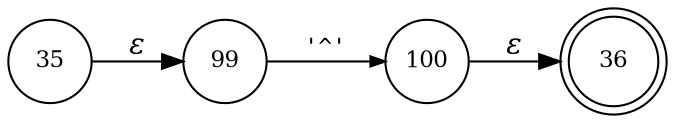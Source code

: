 digraph ATN {
rankdir=LR;
s36[fontsize=11, label="36", shape=doublecircle, fixedsize=true, width=.6];
s35[fontsize=11,label="35", shape=circle, fixedsize=true, width=.55, peripheries=1];
s99[fontsize=11,label="99", shape=circle, fixedsize=true, width=.55, peripheries=1];
s100[fontsize=11,label="100", shape=circle, fixedsize=true, width=.55, peripheries=1];
s35 -> s99 [fontname="Times-Italic", label="&epsilon;"];
s99 -> s100 [fontsize=11, fontname="Courier", arrowsize=.7, label = "'^'", arrowhead = normal];
s100 -> s36 [fontname="Times-Italic", label="&epsilon;"];
}